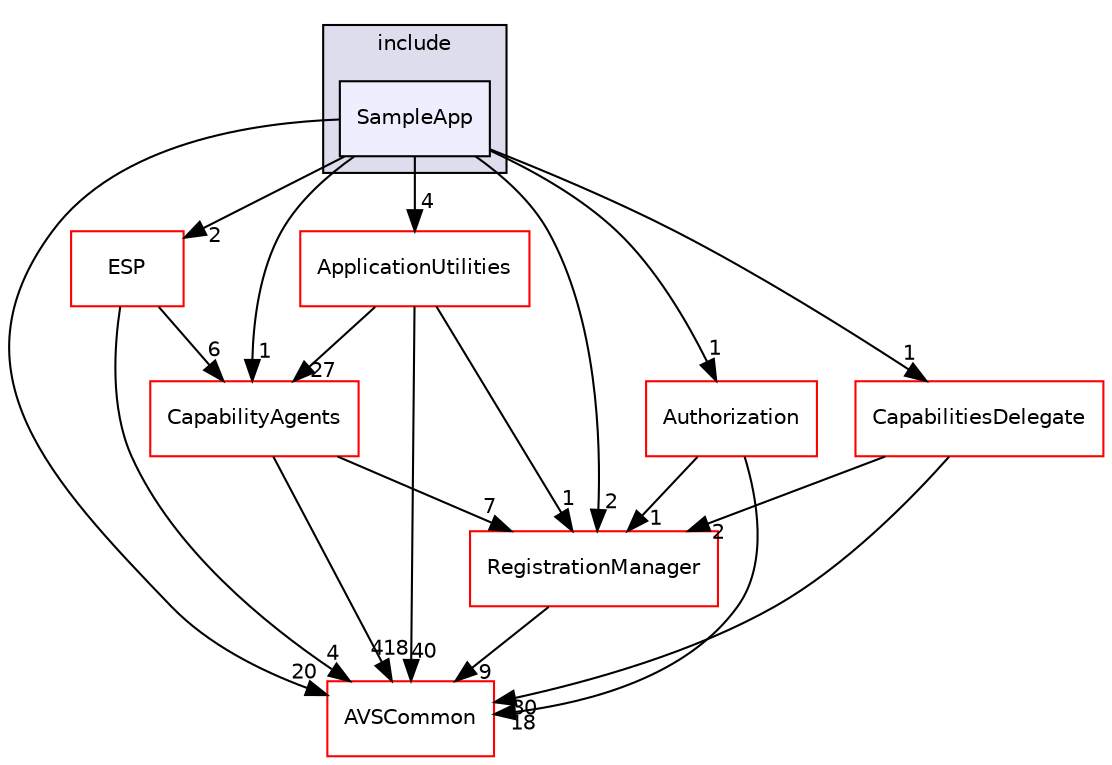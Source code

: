 digraph "/workplace/avs-device-sdk/SampleApp/include/SampleApp" {
  compound=true
  node [ fontsize="10", fontname="Helvetica"];
  edge [ labelfontsize="10", labelfontname="Helvetica"];
  subgraph clusterdir_db613c36c14f3946188c6043fb421073 {
    graph [ bgcolor="#ddddee", pencolor="black", label="include" fontname="Helvetica", fontsize="10", URL="dir_db613c36c14f3946188c6043fb421073.html"]
  dir_830f5381c57e8a6474fdf7a7193759cc [shape=box, label="SampleApp", style="filled", fillcolor="#eeeeff", pencolor="black", URL="dir_830f5381c57e8a6474fdf7a7193759cc.html"];
  }
  dir_748b5abbb33df61eda67007924a1a0cb [shape=box label="ApplicationUtilities" fillcolor="white" style="filled" color="red" URL="dir_748b5abbb33df61eda67007924a1a0cb.html"];
  dir_7cf910bd1d7603f12ef47ff650cec893 [shape=box label="CapabilityAgents" fillcolor="white" style="filled" color="red" URL="dir_7cf910bd1d7603f12ef47ff650cec893.html"];
  dir_cb95416188067ed3b93365313f46b1cf [shape=box label="Authorization" fillcolor="white" style="filled" color="red" URL="dir_cb95416188067ed3b93365313f46b1cf.html"];
  dir_13e65effb2bde530b17b3d5eefcd0266 [shape=box label="AVSCommon" fillcolor="white" style="filled" color="red" URL="dir_13e65effb2bde530b17b3d5eefcd0266.html"];
  dir_b14333b5607b47fe7356eaa790107bd3 [shape=box label="RegistrationManager" fillcolor="white" style="filled" color="red" URL="dir_b14333b5607b47fe7356eaa790107bd3.html"];
  dir_7a19204e801bd10641b7443f97134f98 [shape=box label="ESP" fillcolor="white" style="filled" color="red" URL="dir_7a19204e801bd10641b7443f97134f98.html"];
  dir_924a657fe36215a0159270de1b610651 [shape=box label="CapabilitiesDelegate" fillcolor="white" style="filled" color="red" URL="dir_924a657fe36215a0159270de1b610651.html"];
  dir_830f5381c57e8a6474fdf7a7193759cc->dir_748b5abbb33df61eda67007924a1a0cb [headlabel="4", labeldistance=1.5 headhref="dir_000257_000030.html"];
  dir_830f5381c57e8a6474fdf7a7193759cc->dir_7cf910bd1d7603f12ef47ff650cec893 [headlabel="1", labeldistance=1.5 headhref="dir_000257_000052.html"];
  dir_830f5381c57e8a6474fdf7a7193759cc->dir_cb95416188067ed3b93365313f46b1cf [headlabel="1", labeldistance=1.5 headhref="dir_000257_000251.html"];
  dir_830f5381c57e8a6474fdf7a7193759cc->dir_13e65effb2bde530b17b3d5eefcd0266 [headlabel="20", labeldistance=1.5 headhref="dir_000257_000009.html"];
  dir_830f5381c57e8a6474fdf7a7193759cc->dir_b14333b5607b47fe7356eaa790107bd3 [headlabel="2", labeldistance=1.5 headhref="dir_000257_000245.html"];
  dir_830f5381c57e8a6474fdf7a7193759cc->dir_7a19204e801bd10641b7443f97134f98 [headlabel="2", labeldistance=1.5 headhref="dir_000257_000200.html"];
  dir_830f5381c57e8a6474fdf7a7193759cc->dir_924a657fe36215a0159270de1b610651 [headlabel="1", labeldistance=1.5 headhref="dir_000257_000116.html"];
  dir_748b5abbb33df61eda67007924a1a0cb->dir_7cf910bd1d7603f12ef47ff650cec893 [headlabel="27", labeldistance=1.5 headhref="dir_000030_000052.html"];
  dir_748b5abbb33df61eda67007924a1a0cb->dir_13e65effb2bde530b17b3d5eefcd0266 [headlabel="40", labeldistance=1.5 headhref="dir_000030_000009.html"];
  dir_748b5abbb33df61eda67007924a1a0cb->dir_b14333b5607b47fe7356eaa790107bd3 [headlabel="1", labeldistance=1.5 headhref="dir_000030_000245.html"];
  dir_7cf910bd1d7603f12ef47ff650cec893->dir_13e65effb2bde530b17b3d5eefcd0266 [headlabel="418", labeldistance=1.5 headhref="dir_000052_000009.html"];
  dir_7cf910bd1d7603f12ef47ff650cec893->dir_b14333b5607b47fe7356eaa790107bd3 [headlabel="7", labeldistance=1.5 headhref="dir_000052_000245.html"];
  dir_cb95416188067ed3b93365313f46b1cf->dir_13e65effb2bde530b17b3d5eefcd0266 [headlabel="18", labeldistance=1.5 headhref="dir_000251_000009.html"];
  dir_cb95416188067ed3b93365313f46b1cf->dir_b14333b5607b47fe7356eaa790107bd3 [headlabel="1", labeldistance=1.5 headhref="dir_000251_000245.html"];
  dir_b14333b5607b47fe7356eaa790107bd3->dir_13e65effb2bde530b17b3d5eefcd0266 [headlabel="9", labeldistance=1.5 headhref="dir_000245_000009.html"];
  dir_7a19204e801bd10641b7443f97134f98->dir_7cf910bd1d7603f12ef47ff650cec893 [headlabel="6", labeldistance=1.5 headhref="dir_000200_000052.html"];
  dir_7a19204e801bd10641b7443f97134f98->dir_13e65effb2bde530b17b3d5eefcd0266 [headlabel="4", labeldistance=1.5 headhref="dir_000200_000009.html"];
  dir_924a657fe36215a0159270de1b610651->dir_13e65effb2bde530b17b3d5eefcd0266 [headlabel="30", labeldistance=1.5 headhref="dir_000116_000009.html"];
  dir_924a657fe36215a0159270de1b610651->dir_b14333b5607b47fe7356eaa790107bd3 [headlabel="2", labeldistance=1.5 headhref="dir_000116_000245.html"];
}

